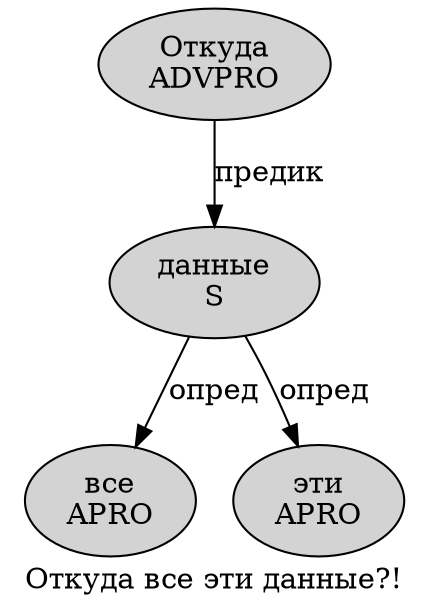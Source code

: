 digraph SENTENCE_3457 {
	graph [label="Откуда все эти данные?!"]
	node [style=filled]
		0 [label="Откуда
ADVPRO" color="" fillcolor=lightgray penwidth=1 shape=ellipse]
		1 [label="все
APRO" color="" fillcolor=lightgray penwidth=1 shape=ellipse]
		2 [label="эти
APRO" color="" fillcolor=lightgray penwidth=1 shape=ellipse]
		3 [label="данные
S" color="" fillcolor=lightgray penwidth=1 shape=ellipse]
			0 -> 3 [label="предик"]
			3 -> 1 [label="опред"]
			3 -> 2 [label="опред"]
}